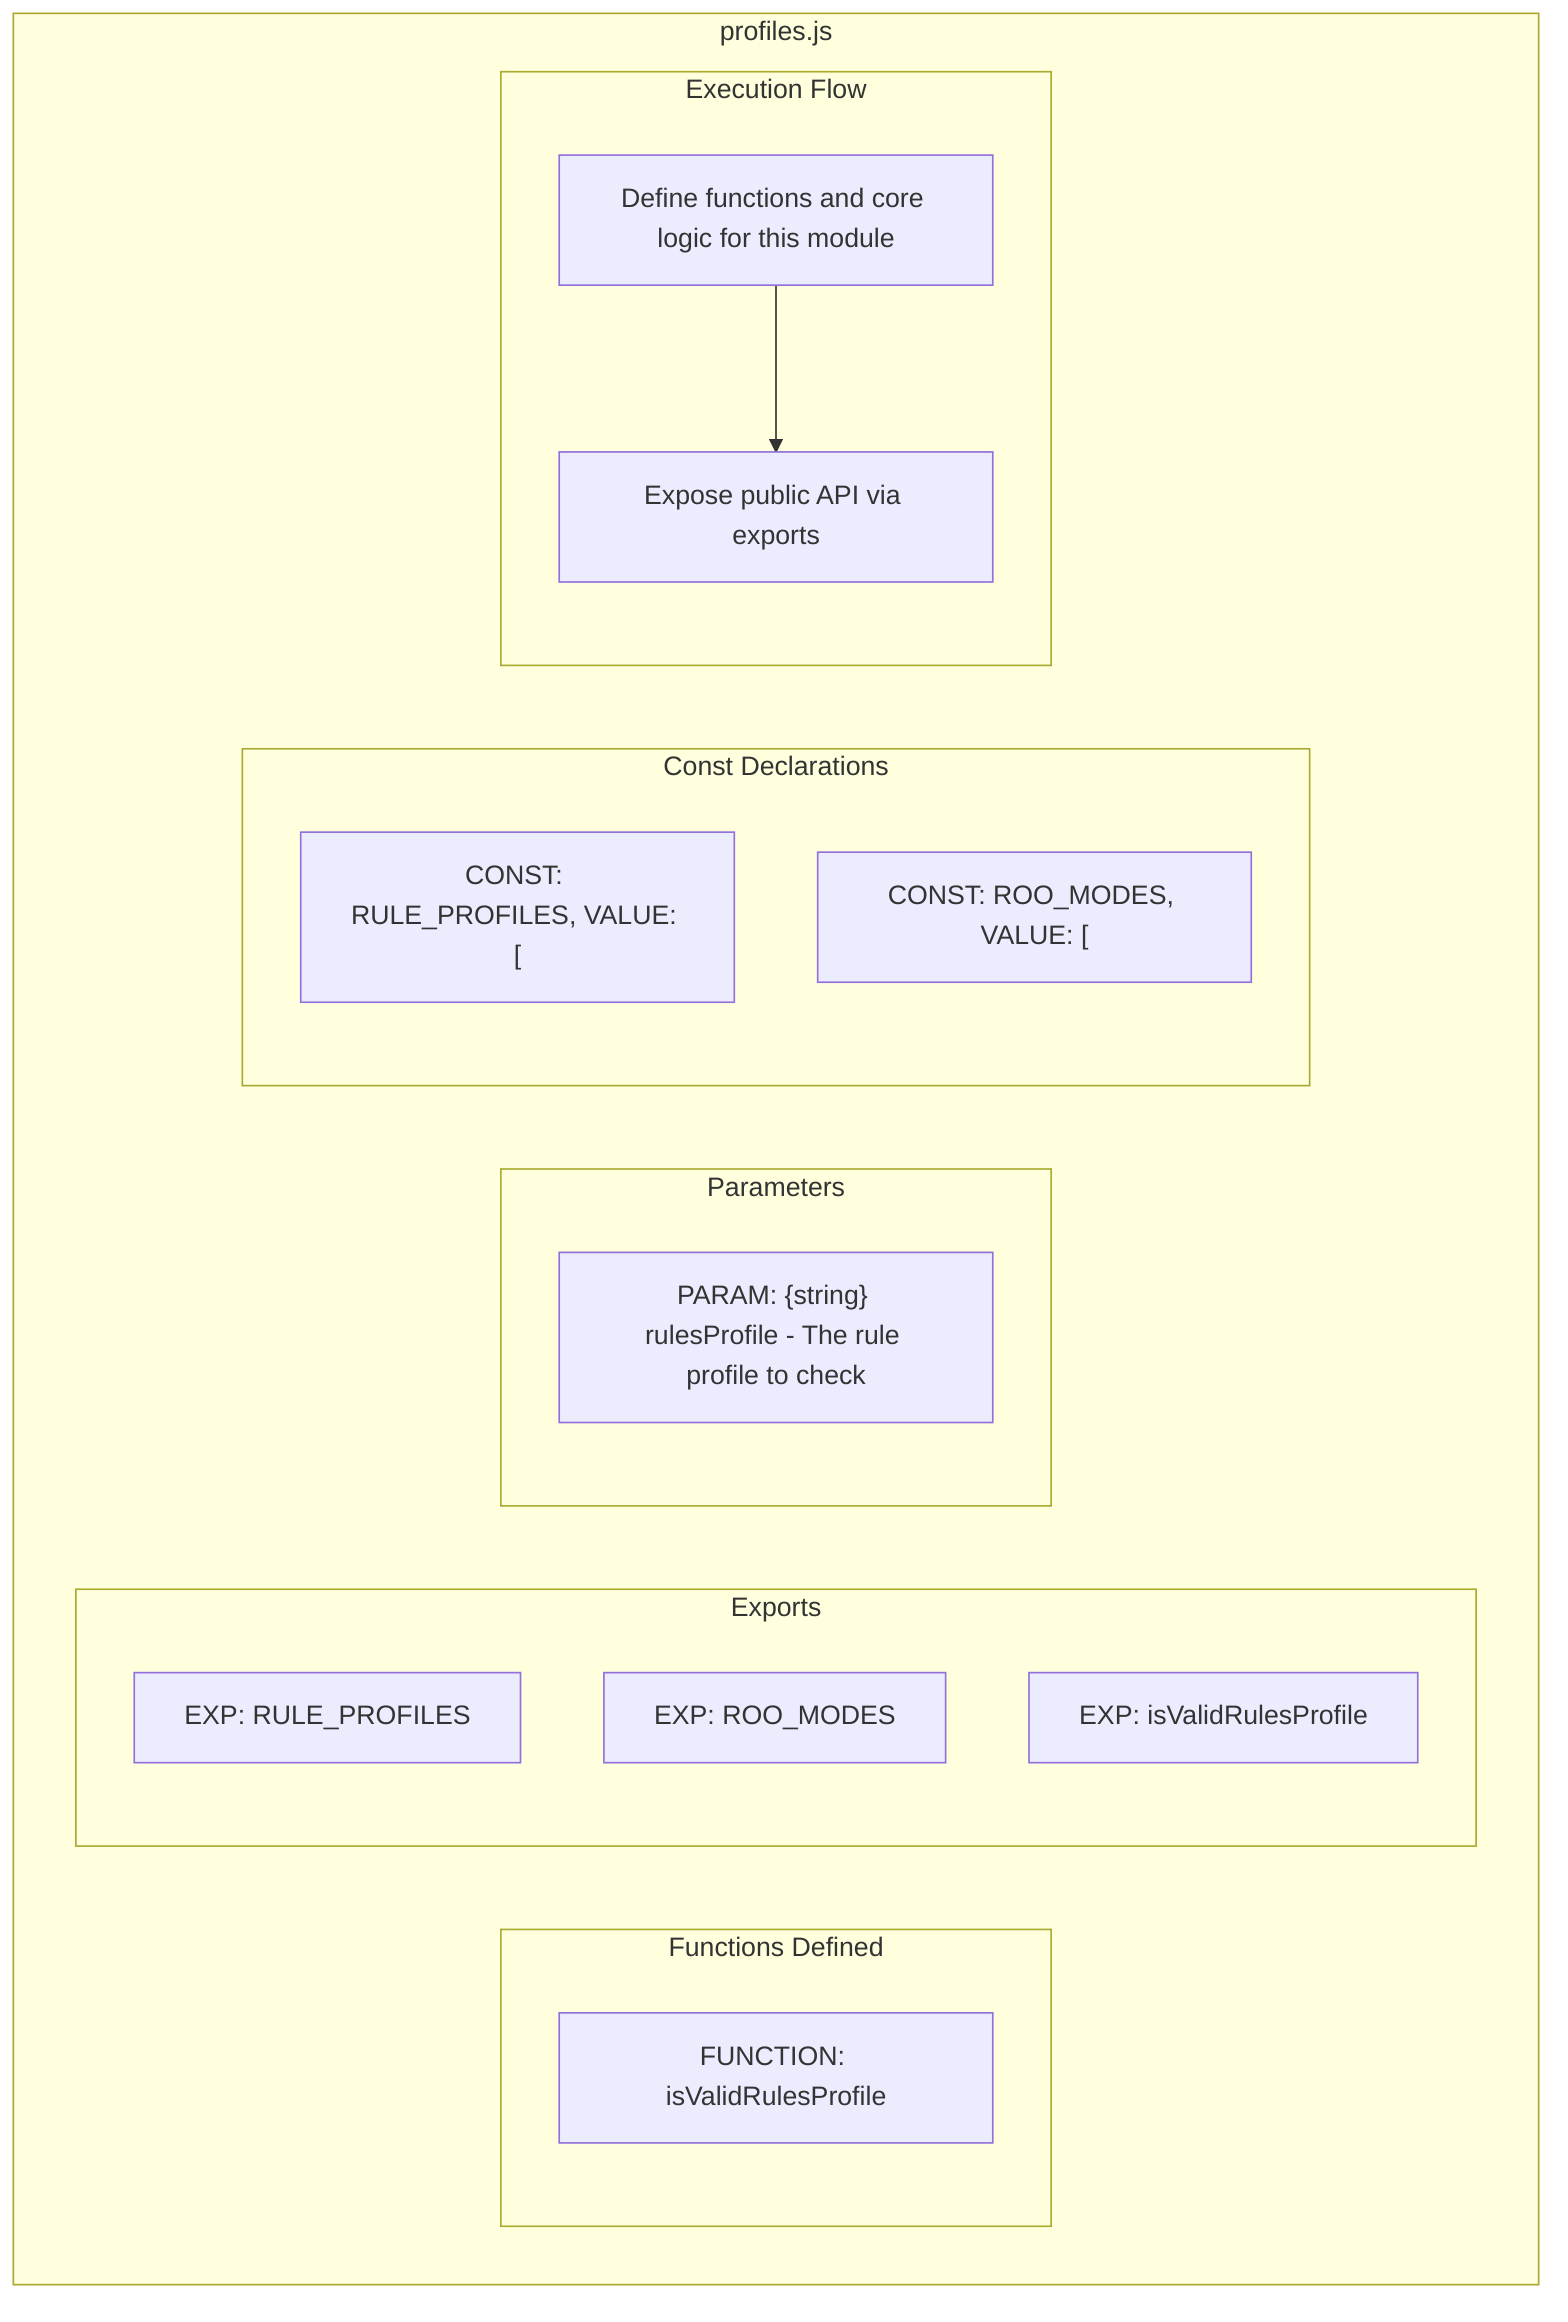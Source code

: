 flowchart TB
    subgraph FunctionsDefined["Functions Defined"]
        FU1["FUNCTION: isValidRulesProfile"]
    end
    subgraph Exports["Exports"]
        E1["EXP: RULE_PROFILES"]
        E2["EXP: ROO_MODES"]
        E3["EXP: isValidRulesProfile"]
    end
    subgraph Parameters["Parameters"]
        P1["PARAM: {string} rulesProfile - The rule profile to check"]
    end
    subgraph Constants["Const Declarations"]
        C1["CONST: RULE_PROFILES, VALUE: ["]
        C2["CONST: ROO_MODES, VALUE: ["]
    end
    subgraph ExecutionFlow["Execution Flow"]
        FL1["Define functions and core logic for this module"]
        FL2["Expose public API via exports"]
    end
    subgraph FileName["profiles.js"]
        FunctionsDefined
        Exports
        Parameters
        Constants
        ExecutionFlow
    end
    FL1 --> FL2